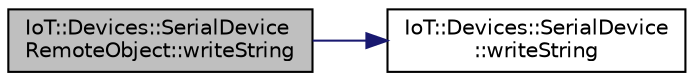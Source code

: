 digraph "IoT::Devices::SerialDeviceRemoteObject::writeString"
{
 // LATEX_PDF_SIZE
  edge [fontname="Helvetica",fontsize="10",labelfontname="Helvetica",labelfontsize="10"];
  node [fontname="Helvetica",fontsize="10",shape=record];
  rankdir="LR";
  Node1 [label="IoT::Devices::SerialDevice\lRemoteObject::writeString",height=0.2,width=0.4,color="black", fillcolor="grey75", style="filled", fontcolor="black",tooltip="Writes the given byte to the port."];
  Node1 -> Node2 [color="midnightblue",fontsize="10",style="solid",fontname="Helvetica"];
  Node2 [label="IoT::Devices::SerialDevice\l::writeString",height=0.2,width=0.4,color="black", fillcolor="white", style="filled",URL="$classIoT_1_1Devices_1_1SerialDevice.html#acbf43e409e149985b1ba79e39d996b8a",tooltip="Returns the RTS status."];
}
